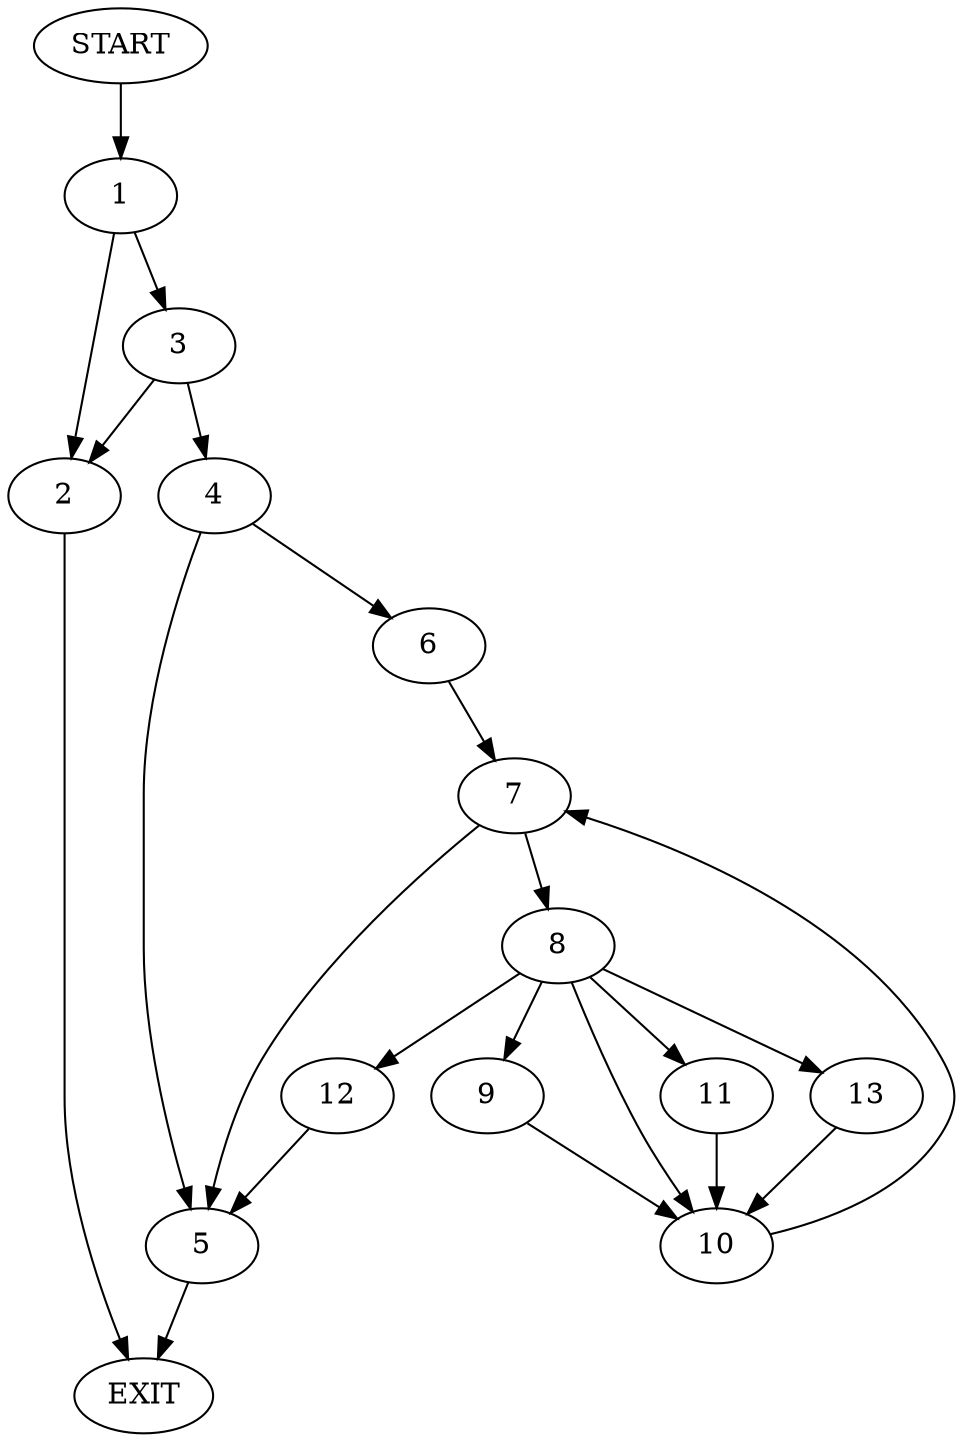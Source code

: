 digraph {
0 [label="START"]
14 [label="EXIT"]
0 -> 1
1 -> 2
1 -> 3
3 -> 4
3 -> 2
2 -> 14
4 -> 5
4 -> 6
6 -> 7
5 -> 14
7 -> 5
7 -> 8
8 -> 9
8 -> 10
8 -> 11
8 -> 12
8 -> 13
11 -> 10
10 -> 7
12 -> 5
9 -> 10
13 -> 10
}
